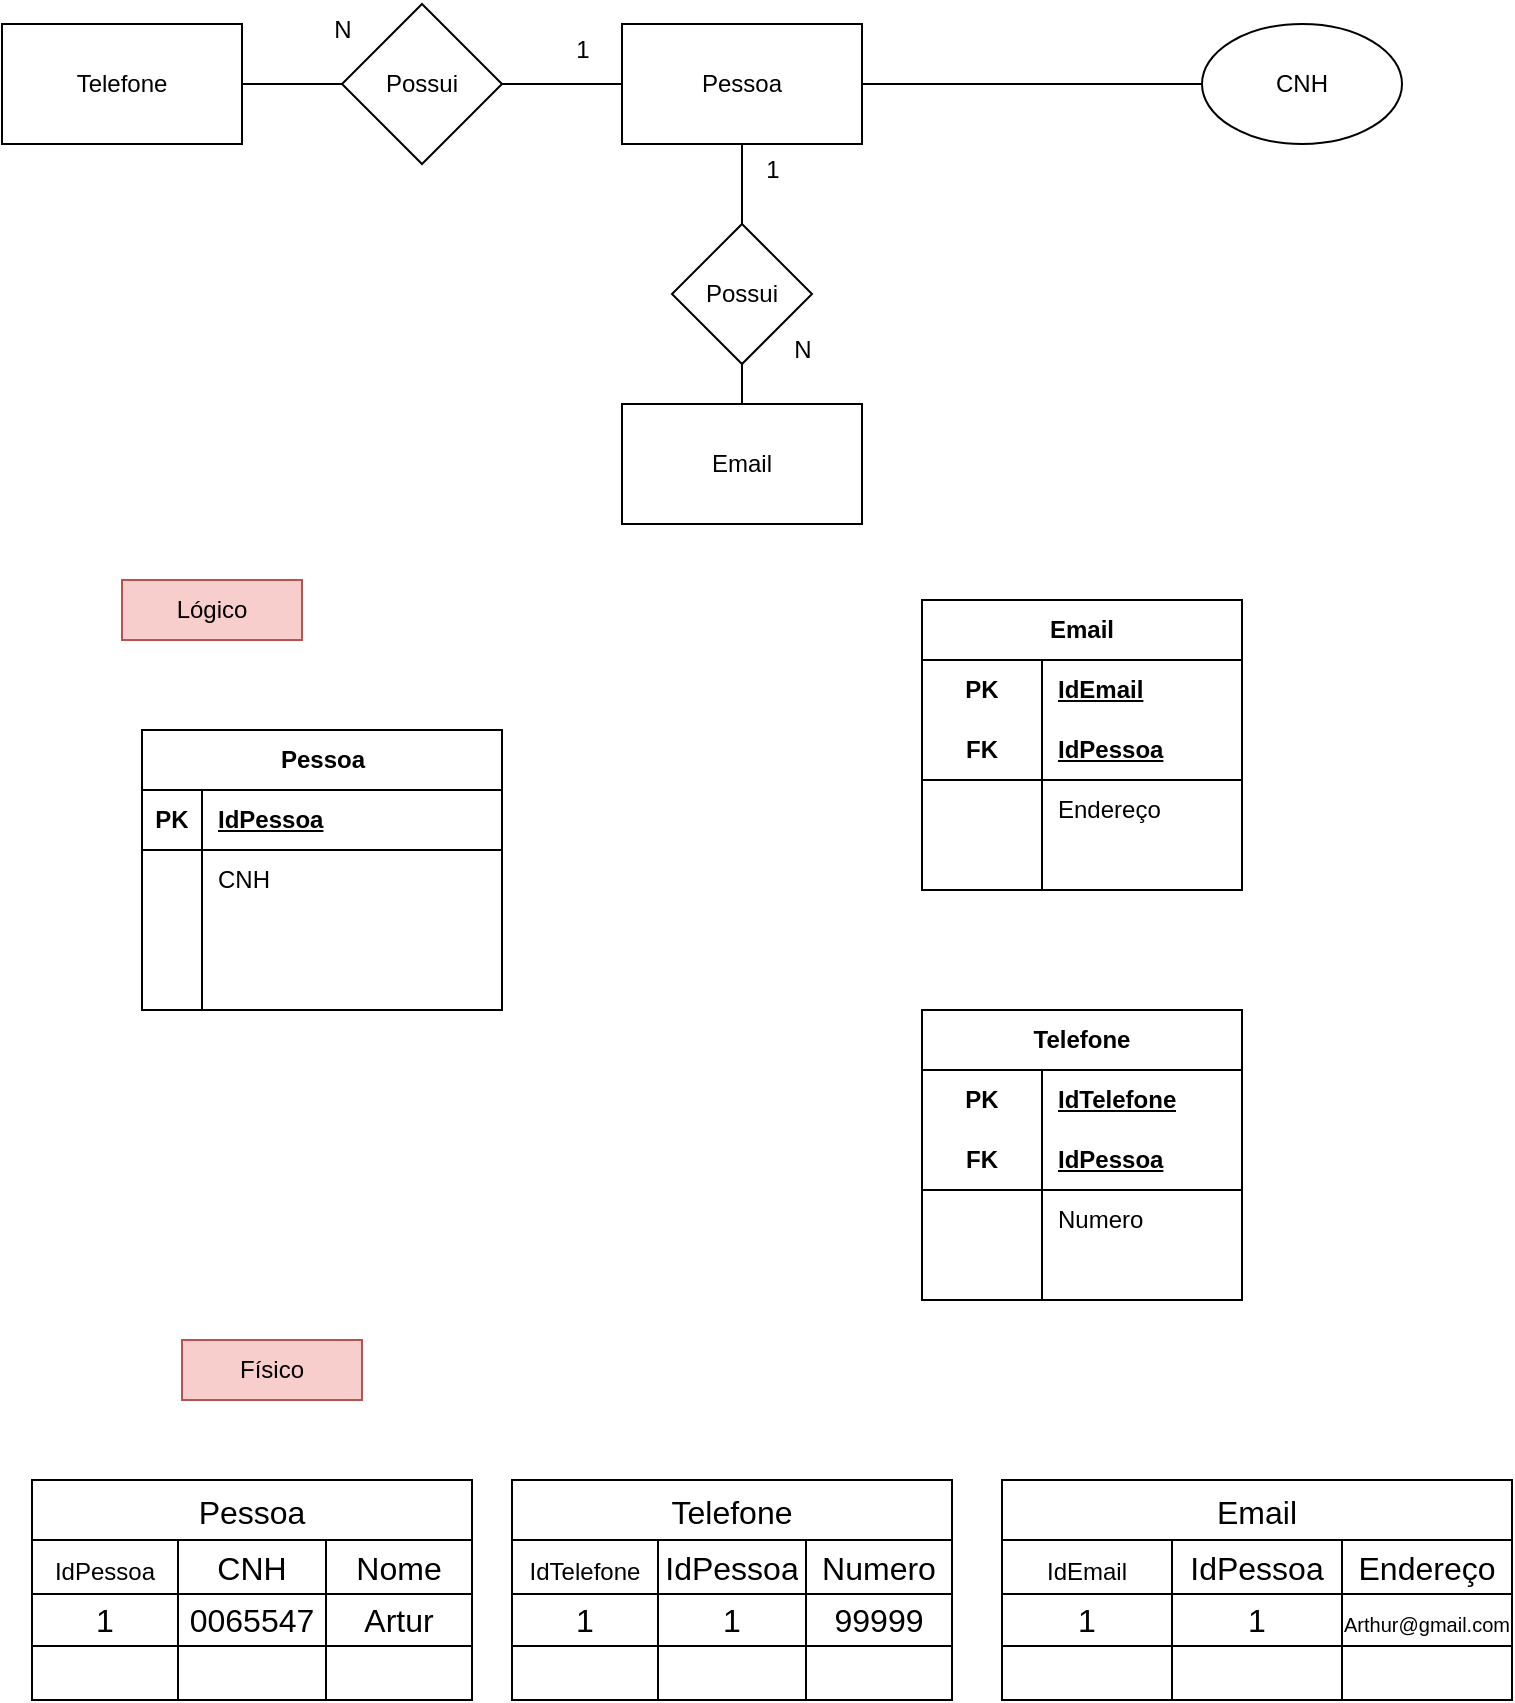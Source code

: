<mxfile version="21.6.5" type="device">
  <diagram name="Página-1" id="w6s2HXCuN9cjPwSU-ddr">
    <mxGraphModel dx="1050" dy="542" grid="1" gridSize="10" guides="1" tooltips="1" connect="1" arrows="1" fold="1" page="1" pageScale="1" pageWidth="827" pageHeight="1169" math="0" shadow="0">
      <root>
        <mxCell id="0" />
        <mxCell id="1" parent="0" />
        <mxCell id="c48iMOqWYTTzBndpg-Cr-2" value="Pessoa" style="rounded=0;whiteSpace=wrap;html=1;" parent="1" vertex="1">
          <mxGeometry x="340" y="52" width="120" height="60" as="geometry" />
        </mxCell>
        <mxCell id="c48iMOqWYTTzBndpg-Cr-3" value="Telefone" style="rounded=0;whiteSpace=wrap;html=1;" parent="1" vertex="1">
          <mxGeometry x="30" y="52" width="120" height="60" as="geometry" />
        </mxCell>
        <mxCell id="c48iMOqWYTTzBndpg-Cr-4" value="CNH" style="ellipse;whiteSpace=wrap;html=1;" parent="1" vertex="1">
          <mxGeometry x="630" y="52" width="100" height="60" as="geometry" />
        </mxCell>
        <mxCell id="c48iMOqWYTTzBndpg-Cr-5" value="Email" style="rounded=0;whiteSpace=wrap;html=1;" parent="1" vertex="1">
          <mxGeometry x="340" y="242" width="120" height="60" as="geometry" />
        </mxCell>
        <mxCell id="c48iMOqWYTTzBndpg-Cr-14" style="edgeStyle=orthogonalEdgeStyle;rounded=0;orthogonalLoop=1;jettySize=auto;html=1;strokeColor=none;" parent="1" source="c48iMOqWYTTzBndpg-Cr-6" target="c48iMOqWYTTzBndpg-Cr-5" edge="1">
          <mxGeometry relative="1" as="geometry" />
        </mxCell>
        <mxCell id="c48iMOqWYTTzBndpg-Cr-6" value="Possui" style="rhombus;whiteSpace=wrap;html=1;" parent="1" vertex="1">
          <mxGeometry x="365" y="152" width="70" height="70" as="geometry" />
        </mxCell>
        <mxCell id="c48iMOqWYTTzBndpg-Cr-7" value="Possui" style="rhombus;whiteSpace=wrap;html=1;" parent="1" vertex="1">
          <mxGeometry x="200" y="42" width="80" height="80" as="geometry" />
        </mxCell>
        <mxCell id="c48iMOqWYTTzBndpg-Cr-10" value="1" style="text;html=1;align=center;verticalAlign=middle;resizable=0;points=[];autosize=1;strokeColor=none;fillColor=none;" parent="1" vertex="1">
          <mxGeometry x="400" y="110" width="30" height="30" as="geometry" />
        </mxCell>
        <mxCell id="c48iMOqWYTTzBndpg-Cr-11" value="N" style="text;html=1;align=center;verticalAlign=middle;resizable=0;points=[];autosize=1;strokeColor=none;fillColor=none;" parent="1" vertex="1">
          <mxGeometry x="415" y="200" width="30" height="30" as="geometry" />
        </mxCell>
        <mxCell id="c48iMOqWYTTzBndpg-Cr-12" value="N" style="text;html=1;align=center;verticalAlign=middle;resizable=0;points=[];autosize=1;strokeColor=none;fillColor=none;" parent="1" vertex="1">
          <mxGeometry x="185" y="40" width="30" height="30" as="geometry" />
        </mxCell>
        <mxCell id="c48iMOqWYTTzBndpg-Cr-13" value="1" style="text;html=1;align=center;verticalAlign=middle;resizable=0;points=[];autosize=1;strokeColor=none;fillColor=none;" parent="1" vertex="1">
          <mxGeometry x="305" y="50" width="30" height="30" as="geometry" />
        </mxCell>
        <mxCell id="c48iMOqWYTTzBndpg-Cr-15" value="" style="endArrow=none;html=1;rounded=0;entryX=0.5;entryY=1;entryDx=0;entryDy=0;exitX=0.5;exitY=0;exitDx=0;exitDy=0;" parent="1" source="c48iMOqWYTTzBndpg-Cr-6" target="c48iMOqWYTTzBndpg-Cr-2" edge="1">
          <mxGeometry width="50" height="50" relative="1" as="geometry">
            <mxPoint x="395" y="152" as="sourcePoint" />
            <mxPoint x="445" y="102" as="targetPoint" />
          </mxGeometry>
        </mxCell>
        <mxCell id="c48iMOqWYTTzBndpg-Cr-16" value="" style="endArrow=none;html=1;rounded=0;exitX=1;exitY=0.5;exitDx=0;exitDy=0;entryX=0;entryY=0.5;entryDx=0;entryDy=0;" parent="1" source="c48iMOqWYTTzBndpg-Cr-2" target="c48iMOqWYTTzBndpg-Cr-4" edge="1">
          <mxGeometry width="50" height="50" relative="1" as="geometry">
            <mxPoint x="490" y="100" as="sourcePoint" />
            <mxPoint x="540" y="50" as="targetPoint" />
            <Array as="points" />
          </mxGeometry>
        </mxCell>
        <mxCell id="c48iMOqWYTTzBndpg-Cr-17" value="" style="endArrow=none;html=1;rounded=0;entryX=0;entryY=0.5;entryDx=0;entryDy=0;exitX=1;exitY=0.5;exitDx=0;exitDy=0;" parent="1" source="c48iMOqWYTTzBndpg-Cr-7" target="c48iMOqWYTTzBndpg-Cr-2" edge="1">
          <mxGeometry width="50" height="50" relative="1" as="geometry">
            <mxPoint x="300" y="90" as="sourcePoint" />
            <mxPoint x="350" y="40" as="targetPoint" />
          </mxGeometry>
        </mxCell>
        <mxCell id="c48iMOqWYTTzBndpg-Cr-18" value="" style="endArrow=none;html=1;rounded=0;entryX=0;entryY=0.5;entryDx=0;entryDy=0;exitX=1;exitY=0.5;exitDx=0;exitDy=0;" parent="1" source="c48iMOqWYTTzBndpg-Cr-3" target="c48iMOqWYTTzBndpg-Cr-7" edge="1">
          <mxGeometry width="50" height="50" relative="1" as="geometry">
            <mxPoint x="150" y="92" as="sourcePoint" />
            <mxPoint x="200" y="42" as="targetPoint" />
            <Array as="points" />
          </mxGeometry>
        </mxCell>
        <mxCell id="c48iMOqWYTTzBndpg-Cr-19" value="" style="endArrow=none;html=1;rounded=0;entryX=0.5;entryY=1;entryDx=0;entryDy=0;" parent="1" target="c48iMOqWYTTzBndpg-Cr-6" edge="1">
          <mxGeometry width="50" height="50" relative="1" as="geometry">
            <mxPoint x="400" y="242" as="sourcePoint" />
            <mxPoint x="440" y="192" as="targetPoint" />
          </mxGeometry>
        </mxCell>
        <mxCell id="Avi3vkmwuteyZWdYdr20-1" value="Pessoa" style="shape=table;startSize=30;container=1;collapsible=1;childLayout=tableLayout;fixedRows=1;rowLines=0;fontStyle=1;align=center;resizeLast=1;html=1;" vertex="1" parent="1">
          <mxGeometry x="100" y="405" width="180" height="140" as="geometry" />
        </mxCell>
        <mxCell id="Avi3vkmwuteyZWdYdr20-2" value="" style="shape=tableRow;horizontal=0;startSize=0;swimlaneHead=0;swimlaneBody=0;fillColor=none;collapsible=0;dropTarget=0;points=[[0,0.5],[1,0.5]];portConstraint=eastwest;top=0;left=0;right=0;bottom=1;" vertex="1" parent="Avi3vkmwuteyZWdYdr20-1">
          <mxGeometry y="30" width="180" height="30" as="geometry" />
        </mxCell>
        <mxCell id="Avi3vkmwuteyZWdYdr20-3" value="PK" style="shape=partialRectangle;connectable=0;fillColor=none;top=0;left=0;bottom=0;right=0;fontStyle=1;overflow=hidden;whiteSpace=wrap;html=1;" vertex="1" parent="Avi3vkmwuteyZWdYdr20-2">
          <mxGeometry width="30" height="30" as="geometry">
            <mxRectangle width="30" height="30" as="alternateBounds" />
          </mxGeometry>
        </mxCell>
        <mxCell id="Avi3vkmwuteyZWdYdr20-4" value="IdPessoa" style="shape=partialRectangle;connectable=0;fillColor=none;top=0;left=0;bottom=0;right=0;align=left;spacingLeft=6;fontStyle=5;overflow=hidden;whiteSpace=wrap;html=1;" vertex="1" parent="Avi3vkmwuteyZWdYdr20-2">
          <mxGeometry x="30" width="150" height="30" as="geometry">
            <mxRectangle width="150" height="30" as="alternateBounds" />
          </mxGeometry>
        </mxCell>
        <mxCell id="Avi3vkmwuteyZWdYdr20-5" value="" style="shape=tableRow;horizontal=0;startSize=0;swimlaneHead=0;swimlaneBody=0;fillColor=none;collapsible=0;dropTarget=0;points=[[0,0.5],[1,0.5]];portConstraint=eastwest;top=0;left=0;right=0;bottom=0;" vertex="1" parent="Avi3vkmwuteyZWdYdr20-1">
          <mxGeometry y="60" width="180" height="30" as="geometry" />
        </mxCell>
        <mxCell id="Avi3vkmwuteyZWdYdr20-6" value="" style="shape=partialRectangle;connectable=0;fillColor=none;top=0;left=0;bottom=0;right=0;editable=1;overflow=hidden;whiteSpace=wrap;html=1;" vertex="1" parent="Avi3vkmwuteyZWdYdr20-5">
          <mxGeometry width="30" height="30" as="geometry">
            <mxRectangle width="30" height="30" as="alternateBounds" />
          </mxGeometry>
        </mxCell>
        <mxCell id="Avi3vkmwuteyZWdYdr20-7" value="CNH" style="shape=partialRectangle;connectable=0;fillColor=none;top=0;left=0;bottom=0;right=0;align=left;spacingLeft=6;overflow=hidden;whiteSpace=wrap;html=1;" vertex="1" parent="Avi3vkmwuteyZWdYdr20-5">
          <mxGeometry x="30" width="150" height="30" as="geometry">
            <mxRectangle width="150" height="30" as="alternateBounds" />
          </mxGeometry>
        </mxCell>
        <mxCell id="Avi3vkmwuteyZWdYdr20-8" value="" style="shape=tableRow;horizontal=0;startSize=0;swimlaneHead=0;swimlaneBody=0;fillColor=none;collapsible=0;dropTarget=0;points=[[0,0.5],[1,0.5]];portConstraint=eastwest;top=0;left=0;right=0;bottom=0;" vertex="1" parent="Avi3vkmwuteyZWdYdr20-1">
          <mxGeometry y="90" width="180" height="30" as="geometry" />
        </mxCell>
        <mxCell id="Avi3vkmwuteyZWdYdr20-9" value="" style="shape=partialRectangle;connectable=0;fillColor=none;top=0;left=0;bottom=0;right=0;editable=1;overflow=hidden;whiteSpace=wrap;html=1;" vertex="1" parent="Avi3vkmwuteyZWdYdr20-8">
          <mxGeometry width="30" height="30" as="geometry">
            <mxRectangle width="30" height="30" as="alternateBounds" />
          </mxGeometry>
        </mxCell>
        <mxCell id="Avi3vkmwuteyZWdYdr20-10" value="" style="shape=partialRectangle;connectable=0;fillColor=none;top=0;left=0;bottom=0;right=0;align=left;spacingLeft=6;overflow=hidden;whiteSpace=wrap;html=1;" vertex="1" parent="Avi3vkmwuteyZWdYdr20-8">
          <mxGeometry x="30" width="150" height="30" as="geometry">
            <mxRectangle width="150" height="30" as="alternateBounds" />
          </mxGeometry>
        </mxCell>
        <mxCell id="Avi3vkmwuteyZWdYdr20-11" value="" style="shape=tableRow;horizontal=0;startSize=0;swimlaneHead=0;swimlaneBody=0;fillColor=none;collapsible=0;dropTarget=0;points=[[0,0.5],[1,0.5]];portConstraint=eastwest;top=0;left=0;right=0;bottom=0;" vertex="1" parent="Avi3vkmwuteyZWdYdr20-1">
          <mxGeometry y="120" width="180" height="20" as="geometry" />
        </mxCell>
        <mxCell id="Avi3vkmwuteyZWdYdr20-12" value="" style="shape=partialRectangle;connectable=0;fillColor=none;top=0;left=0;bottom=0;right=0;editable=1;overflow=hidden;whiteSpace=wrap;html=1;" vertex="1" parent="Avi3vkmwuteyZWdYdr20-11">
          <mxGeometry width="30" height="20" as="geometry">
            <mxRectangle width="30" height="20" as="alternateBounds" />
          </mxGeometry>
        </mxCell>
        <mxCell id="Avi3vkmwuteyZWdYdr20-13" value="&lt;span style=&quot;white-space: pre;&quot;&gt;&#x9;&lt;/span&gt;" style="shape=partialRectangle;connectable=0;fillColor=none;top=0;left=0;bottom=0;right=0;align=left;spacingLeft=6;overflow=hidden;whiteSpace=wrap;html=1;" vertex="1" parent="Avi3vkmwuteyZWdYdr20-11">
          <mxGeometry x="30" width="150" height="20" as="geometry">
            <mxRectangle width="150" height="20" as="alternateBounds" />
          </mxGeometry>
        </mxCell>
        <mxCell id="Avi3vkmwuteyZWdYdr20-14" value="Telefone" style="shape=table;startSize=30;container=1;collapsible=1;childLayout=tableLayout;fixedRows=1;rowLines=0;fontStyle=1;align=center;resizeLast=1;html=1;whiteSpace=wrap;fillStyle=auto;" vertex="1" parent="1">
          <mxGeometry x="490" y="545" width="160" height="145" as="geometry" />
        </mxCell>
        <mxCell id="Avi3vkmwuteyZWdYdr20-15" value="" style="shape=tableRow;horizontal=0;startSize=0;swimlaneHead=0;swimlaneBody=0;fillColor=none;collapsible=0;dropTarget=0;points=[[0,0.5],[1,0.5]];portConstraint=eastwest;top=0;left=0;right=0;bottom=0;html=1;" vertex="1" parent="Avi3vkmwuteyZWdYdr20-14">
          <mxGeometry y="30" width="160" height="30" as="geometry" />
        </mxCell>
        <mxCell id="Avi3vkmwuteyZWdYdr20-16" value="PK" style="shape=partialRectangle;connectable=0;fillColor=none;top=0;left=0;bottom=0;right=0;fontStyle=1;overflow=hidden;html=1;whiteSpace=wrap;" vertex="1" parent="Avi3vkmwuteyZWdYdr20-15">
          <mxGeometry width="60" height="30" as="geometry">
            <mxRectangle width="60" height="30" as="alternateBounds" />
          </mxGeometry>
        </mxCell>
        <mxCell id="Avi3vkmwuteyZWdYdr20-17" value="IdTelefone" style="shape=partialRectangle;connectable=0;fillColor=none;top=0;left=0;bottom=0;right=0;align=left;spacingLeft=6;fontStyle=5;overflow=hidden;html=1;whiteSpace=wrap;" vertex="1" parent="Avi3vkmwuteyZWdYdr20-15">
          <mxGeometry x="60" width="100" height="30" as="geometry">
            <mxRectangle width="100" height="30" as="alternateBounds" />
          </mxGeometry>
        </mxCell>
        <mxCell id="Avi3vkmwuteyZWdYdr20-18" value="" style="shape=tableRow;horizontal=0;startSize=0;swimlaneHead=0;swimlaneBody=0;fillColor=none;collapsible=0;dropTarget=0;points=[[0,0.5],[1,0.5]];portConstraint=eastwest;top=0;left=0;right=0;bottom=1;html=1;" vertex="1" parent="Avi3vkmwuteyZWdYdr20-14">
          <mxGeometry y="60" width="160" height="30" as="geometry" />
        </mxCell>
        <mxCell id="Avi3vkmwuteyZWdYdr20-19" value="FK" style="shape=partialRectangle;connectable=0;fillColor=none;top=0;left=0;bottom=0;right=0;fontStyle=1;overflow=hidden;html=1;whiteSpace=wrap;" vertex="1" parent="Avi3vkmwuteyZWdYdr20-18">
          <mxGeometry width="60" height="30" as="geometry">
            <mxRectangle width="60" height="30" as="alternateBounds" />
          </mxGeometry>
        </mxCell>
        <mxCell id="Avi3vkmwuteyZWdYdr20-20" value="IdPessoa" style="shape=partialRectangle;connectable=0;fillColor=none;top=0;left=0;bottom=0;right=0;align=left;spacingLeft=6;fontStyle=5;overflow=hidden;html=1;whiteSpace=wrap;" vertex="1" parent="Avi3vkmwuteyZWdYdr20-18">
          <mxGeometry x="60" width="100" height="30" as="geometry">
            <mxRectangle width="100" height="30" as="alternateBounds" />
          </mxGeometry>
        </mxCell>
        <mxCell id="Avi3vkmwuteyZWdYdr20-21" value="" style="shape=tableRow;horizontal=0;startSize=0;swimlaneHead=0;swimlaneBody=0;fillColor=none;collapsible=0;dropTarget=0;points=[[0,0.5],[1,0.5]];portConstraint=eastwest;top=0;left=0;right=0;bottom=0;html=1;" vertex="1" parent="Avi3vkmwuteyZWdYdr20-14">
          <mxGeometry y="90" width="160" height="30" as="geometry" />
        </mxCell>
        <mxCell id="Avi3vkmwuteyZWdYdr20-22" value="" style="shape=partialRectangle;connectable=0;fillColor=none;top=0;left=0;bottom=0;right=0;editable=1;overflow=hidden;html=1;whiteSpace=wrap;" vertex="1" parent="Avi3vkmwuteyZWdYdr20-21">
          <mxGeometry width="60" height="30" as="geometry">
            <mxRectangle width="60" height="30" as="alternateBounds" />
          </mxGeometry>
        </mxCell>
        <mxCell id="Avi3vkmwuteyZWdYdr20-23" value="Numero" style="shape=partialRectangle;connectable=0;fillColor=none;top=0;left=0;bottom=0;right=0;align=left;spacingLeft=6;overflow=hidden;html=1;whiteSpace=wrap;" vertex="1" parent="Avi3vkmwuteyZWdYdr20-21">
          <mxGeometry x="60" width="100" height="30" as="geometry">
            <mxRectangle width="100" height="30" as="alternateBounds" />
          </mxGeometry>
        </mxCell>
        <mxCell id="Avi3vkmwuteyZWdYdr20-24" value="" style="shape=tableRow;horizontal=0;startSize=0;swimlaneHead=0;swimlaneBody=0;fillColor=none;collapsible=0;dropTarget=0;points=[[0,0.5],[1,0.5]];portConstraint=eastwest;top=0;left=0;right=0;bottom=0;html=1;" vertex="1" parent="Avi3vkmwuteyZWdYdr20-14">
          <mxGeometry y="120" width="160" height="25" as="geometry" />
        </mxCell>
        <mxCell id="Avi3vkmwuteyZWdYdr20-25" value="" style="shape=partialRectangle;connectable=0;fillColor=none;top=0;left=0;bottom=0;right=0;editable=1;overflow=hidden;html=1;whiteSpace=wrap;" vertex="1" parent="Avi3vkmwuteyZWdYdr20-24">
          <mxGeometry width="60" height="25" as="geometry">
            <mxRectangle width="60" height="25" as="alternateBounds" />
          </mxGeometry>
        </mxCell>
        <mxCell id="Avi3vkmwuteyZWdYdr20-26" value="" style="shape=partialRectangle;connectable=0;fillColor=none;top=0;left=0;bottom=0;right=0;align=left;spacingLeft=6;overflow=hidden;html=1;whiteSpace=wrap;" vertex="1" parent="Avi3vkmwuteyZWdYdr20-24">
          <mxGeometry x="60" width="100" height="25" as="geometry">
            <mxRectangle width="100" height="25" as="alternateBounds" />
          </mxGeometry>
        </mxCell>
        <mxCell id="Avi3vkmwuteyZWdYdr20-27" value="Email" style="shape=table;startSize=30;container=1;collapsible=1;childLayout=tableLayout;fixedRows=1;rowLines=0;fontStyle=1;align=center;resizeLast=1;html=1;whiteSpace=wrap;fillStyle=auto;" vertex="1" parent="1">
          <mxGeometry x="490" y="340" width="160" height="145" as="geometry" />
        </mxCell>
        <mxCell id="Avi3vkmwuteyZWdYdr20-28" value="" style="shape=tableRow;horizontal=0;startSize=0;swimlaneHead=0;swimlaneBody=0;fillColor=none;collapsible=0;dropTarget=0;points=[[0,0.5],[1,0.5]];portConstraint=eastwest;top=0;left=0;right=0;bottom=0;html=1;" vertex="1" parent="Avi3vkmwuteyZWdYdr20-27">
          <mxGeometry y="30" width="160" height="30" as="geometry" />
        </mxCell>
        <mxCell id="Avi3vkmwuteyZWdYdr20-29" value="PK" style="shape=partialRectangle;connectable=0;fillColor=none;top=0;left=0;bottom=0;right=0;fontStyle=1;overflow=hidden;html=1;whiteSpace=wrap;" vertex="1" parent="Avi3vkmwuteyZWdYdr20-28">
          <mxGeometry width="60" height="30" as="geometry">
            <mxRectangle width="60" height="30" as="alternateBounds" />
          </mxGeometry>
        </mxCell>
        <mxCell id="Avi3vkmwuteyZWdYdr20-30" value="IdEmail" style="shape=partialRectangle;connectable=0;fillColor=none;top=0;left=0;bottom=0;right=0;align=left;spacingLeft=6;fontStyle=5;overflow=hidden;html=1;whiteSpace=wrap;" vertex="1" parent="Avi3vkmwuteyZWdYdr20-28">
          <mxGeometry x="60" width="100" height="30" as="geometry">
            <mxRectangle width="100" height="30" as="alternateBounds" />
          </mxGeometry>
        </mxCell>
        <mxCell id="Avi3vkmwuteyZWdYdr20-31" value="" style="shape=tableRow;horizontal=0;startSize=0;swimlaneHead=0;swimlaneBody=0;fillColor=none;collapsible=0;dropTarget=0;points=[[0,0.5],[1,0.5]];portConstraint=eastwest;top=0;left=0;right=0;bottom=1;html=1;" vertex="1" parent="Avi3vkmwuteyZWdYdr20-27">
          <mxGeometry y="60" width="160" height="30" as="geometry" />
        </mxCell>
        <mxCell id="Avi3vkmwuteyZWdYdr20-32" value="FK" style="shape=partialRectangle;connectable=0;fillColor=none;top=0;left=0;bottom=0;right=0;fontStyle=1;overflow=hidden;html=1;whiteSpace=wrap;" vertex="1" parent="Avi3vkmwuteyZWdYdr20-31">
          <mxGeometry width="60" height="30" as="geometry">
            <mxRectangle width="60" height="30" as="alternateBounds" />
          </mxGeometry>
        </mxCell>
        <mxCell id="Avi3vkmwuteyZWdYdr20-33" value="IdPessoa" style="shape=partialRectangle;connectable=0;fillColor=none;top=0;left=0;bottom=0;right=0;align=left;spacingLeft=6;fontStyle=5;overflow=hidden;html=1;whiteSpace=wrap;" vertex="1" parent="Avi3vkmwuteyZWdYdr20-31">
          <mxGeometry x="60" width="100" height="30" as="geometry">
            <mxRectangle width="100" height="30" as="alternateBounds" />
          </mxGeometry>
        </mxCell>
        <mxCell id="Avi3vkmwuteyZWdYdr20-34" value="" style="shape=tableRow;horizontal=0;startSize=0;swimlaneHead=0;swimlaneBody=0;fillColor=none;collapsible=0;dropTarget=0;points=[[0,0.5],[1,0.5]];portConstraint=eastwest;top=0;left=0;right=0;bottom=0;html=1;" vertex="1" parent="Avi3vkmwuteyZWdYdr20-27">
          <mxGeometry y="90" width="160" height="30" as="geometry" />
        </mxCell>
        <mxCell id="Avi3vkmwuteyZWdYdr20-35" value="" style="shape=partialRectangle;connectable=0;fillColor=none;top=0;left=0;bottom=0;right=0;editable=1;overflow=hidden;html=1;whiteSpace=wrap;" vertex="1" parent="Avi3vkmwuteyZWdYdr20-34">
          <mxGeometry width="60" height="30" as="geometry">
            <mxRectangle width="60" height="30" as="alternateBounds" />
          </mxGeometry>
        </mxCell>
        <mxCell id="Avi3vkmwuteyZWdYdr20-36" value="Endereço" style="shape=partialRectangle;connectable=0;fillColor=none;top=0;left=0;bottom=0;right=0;align=left;spacingLeft=6;overflow=hidden;html=1;whiteSpace=wrap;" vertex="1" parent="Avi3vkmwuteyZWdYdr20-34">
          <mxGeometry x="60" width="100" height="30" as="geometry">
            <mxRectangle width="100" height="30" as="alternateBounds" />
          </mxGeometry>
        </mxCell>
        <mxCell id="Avi3vkmwuteyZWdYdr20-37" value="" style="shape=tableRow;horizontal=0;startSize=0;swimlaneHead=0;swimlaneBody=0;fillColor=none;collapsible=0;dropTarget=0;points=[[0,0.5],[1,0.5]];portConstraint=eastwest;top=0;left=0;right=0;bottom=0;html=1;" vertex="1" parent="Avi3vkmwuteyZWdYdr20-27">
          <mxGeometry y="120" width="160" height="25" as="geometry" />
        </mxCell>
        <mxCell id="Avi3vkmwuteyZWdYdr20-38" value="" style="shape=partialRectangle;connectable=0;fillColor=none;top=0;left=0;bottom=0;right=0;editable=1;overflow=hidden;html=1;whiteSpace=wrap;" vertex="1" parent="Avi3vkmwuteyZWdYdr20-37">
          <mxGeometry width="60" height="25" as="geometry">
            <mxRectangle width="60" height="25" as="alternateBounds" />
          </mxGeometry>
        </mxCell>
        <mxCell id="Avi3vkmwuteyZWdYdr20-39" value="" style="shape=partialRectangle;connectable=0;fillColor=none;top=0;left=0;bottom=0;right=0;align=left;spacingLeft=6;overflow=hidden;html=1;whiteSpace=wrap;" vertex="1" parent="Avi3vkmwuteyZWdYdr20-37">
          <mxGeometry x="60" width="100" height="25" as="geometry">
            <mxRectangle width="100" height="25" as="alternateBounds" />
          </mxGeometry>
        </mxCell>
        <mxCell id="Avi3vkmwuteyZWdYdr20-44" value="Pessoa" style="shape=table;startSize=30;container=1;collapsible=0;childLayout=tableLayout;strokeColor=default;fontSize=16;" vertex="1" parent="1">
          <mxGeometry x="45" y="780" width="220" height="110" as="geometry" />
        </mxCell>
        <mxCell id="Avi3vkmwuteyZWdYdr20-45" value="" style="shape=tableRow;horizontal=0;startSize=0;swimlaneHead=0;swimlaneBody=0;strokeColor=inherit;top=0;left=0;bottom=0;right=0;collapsible=0;dropTarget=0;fillColor=none;points=[[0,0.5],[1,0.5]];portConstraint=eastwest;fontSize=16;" vertex="1" parent="Avi3vkmwuteyZWdYdr20-44">
          <mxGeometry y="30" width="220" height="27" as="geometry" />
        </mxCell>
        <mxCell id="Avi3vkmwuteyZWdYdr20-46" value="&lt;font style=&quot;font-size: 12px;&quot;&gt;IdPessoa&lt;/font&gt;" style="shape=partialRectangle;html=1;whiteSpace=wrap;connectable=0;strokeColor=inherit;overflow=hidden;fillColor=none;top=0;left=0;bottom=0;right=0;pointerEvents=1;fontSize=16;" vertex="1" parent="Avi3vkmwuteyZWdYdr20-45">
          <mxGeometry width="73" height="27" as="geometry">
            <mxRectangle width="73" height="27" as="alternateBounds" />
          </mxGeometry>
        </mxCell>
        <mxCell id="Avi3vkmwuteyZWdYdr20-47" value="CNH" style="shape=partialRectangle;html=1;whiteSpace=wrap;connectable=0;strokeColor=inherit;overflow=hidden;fillColor=none;top=0;left=0;bottom=0;right=0;pointerEvents=1;fontSize=16;" vertex="1" parent="Avi3vkmwuteyZWdYdr20-45">
          <mxGeometry x="73" width="74" height="27" as="geometry">
            <mxRectangle width="74" height="27" as="alternateBounds" />
          </mxGeometry>
        </mxCell>
        <mxCell id="Avi3vkmwuteyZWdYdr20-48" value="Nome" style="shape=partialRectangle;html=1;whiteSpace=wrap;connectable=0;strokeColor=inherit;overflow=hidden;fillColor=none;top=0;left=0;bottom=0;right=0;pointerEvents=1;fontSize=16;" vertex="1" parent="Avi3vkmwuteyZWdYdr20-45">
          <mxGeometry x="147" width="73" height="27" as="geometry">
            <mxRectangle width="73" height="27" as="alternateBounds" />
          </mxGeometry>
        </mxCell>
        <mxCell id="Avi3vkmwuteyZWdYdr20-49" value="" style="shape=tableRow;horizontal=0;startSize=0;swimlaneHead=0;swimlaneBody=0;strokeColor=inherit;top=0;left=0;bottom=0;right=0;collapsible=0;dropTarget=0;fillColor=none;points=[[0,0.5],[1,0.5]];portConstraint=eastwest;fontSize=16;" vertex="1" parent="Avi3vkmwuteyZWdYdr20-44">
          <mxGeometry y="57" width="220" height="26" as="geometry" />
        </mxCell>
        <mxCell id="Avi3vkmwuteyZWdYdr20-50" value="1" style="shape=partialRectangle;html=1;whiteSpace=wrap;connectable=0;strokeColor=inherit;overflow=hidden;fillColor=none;top=0;left=0;bottom=0;right=0;pointerEvents=1;fontSize=16;" vertex="1" parent="Avi3vkmwuteyZWdYdr20-49">
          <mxGeometry width="73" height="26" as="geometry">
            <mxRectangle width="73" height="26" as="alternateBounds" />
          </mxGeometry>
        </mxCell>
        <mxCell id="Avi3vkmwuteyZWdYdr20-51" value="0065547" style="shape=partialRectangle;html=1;whiteSpace=wrap;connectable=0;strokeColor=inherit;overflow=hidden;fillColor=none;top=0;left=0;bottom=0;right=0;pointerEvents=1;fontSize=16;" vertex="1" parent="Avi3vkmwuteyZWdYdr20-49">
          <mxGeometry x="73" width="74" height="26" as="geometry">
            <mxRectangle width="74" height="26" as="alternateBounds" />
          </mxGeometry>
        </mxCell>
        <mxCell id="Avi3vkmwuteyZWdYdr20-52" value="Artur" style="shape=partialRectangle;html=1;whiteSpace=wrap;connectable=0;strokeColor=inherit;overflow=hidden;fillColor=none;top=0;left=0;bottom=0;right=0;pointerEvents=1;fontSize=16;" vertex="1" parent="Avi3vkmwuteyZWdYdr20-49">
          <mxGeometry x="147" width="73" height="26" as="geometry">
            <mxRectangle width="73" height="26" as="alternateBounds" />
          </mxGeometry>
        </mxCell>
        <mxCell id="Avi3vkmwuteyZWdYdr20-53" value="" style="shape=tableRow;horizontal=0;startSize=0;swimlaneHead=0;swimlaneBody=0;strokeColor=inherit;top=0;left=0;bottom=0;right=0;collapsible=0;dropTarget=0;fillColor=none;points=[[0,0.5],[1,0.5]];portConstraint=eastwest;fontSize=16;" vertex="1" parent="Avi3vkmwuteyZWdYdr20-44">
          <mxGeometry y="83" width="220" height="27" as="geometry" />
        </mxCell>
        <mxCell id="Avi3vkmwuteyZWdYdr20-54" value="" style="shape=partialRectangle;html=1;whiteSpace=wrap;connectable=0;strokeColor=inherit;overflow=hidden;fillColor=none;top=0;left=0;bottom=0;right=0;pointerEvents=1;fontSize=16;" vertex="1" parent="Avi3vkmwuteyZWdYdr20-53">
          <mxGeometry width="73" height="27" as="geometry">
            <mxRectangle width="73" height="27" as="alternateBounds" />
          </mxGeometry>
        </mxCell>
        <mxCell id="Avi3vkmwuteyZWdYdr20-55" value="" style="shape=partialRectangle;html=1;whiteSpace=wrap;connectable=0;strokeColor=inherit;overflow=hidden;fillColor=none;top=0;left=0;bottom=0;right=0;pointerEvents=1;fontSize=16;" vertex="1" parent="Avi3vkmwuteyZWdYdr20-53">
          <mxGeometry x="73" width="74" height="27" as="geometry">
            <mxRectangle width="74" height="27" as="alternateBounds" />
          </mxGeometry>
        </mxCell>
        <mxCell id="Avi3vkmwuteyZWdYdr20-56" value="" style="shape=partialRectangle;html=1;whiteSpace=wrap;connectable=0;strokeColor=inherit;overflow=hidden;fillColor=none;top=0;left=0;bottom=0;right=0;pointerEvents=1;fontSize=16;" vertex="1" parent="Avi3vkmwuteyZWdYdr20-53">
          <mxGeometry x="147" width="73" height="27" as="geometry">
            <mxRectangle width="73" height="27" as="alternateBounds" />
          </mxGeometry>
        </mxCell>
        <mxCell id="Avi3vkmwuteyZWdYdr20-57" value="Telefone" style="shape=table;startSize=30;container=1;collapsible=0;childLayout=tableLayout;strokeColor=default;fontSize=16;" vertex="1" parent="1">
          <mxGeometry x="285" y="780" width="220" height="110" as="geometry" />
        </mxCell>
        <mxCell id="Avi3vkmwuteyZWdYdr20-58" value="" style="shape=tableRow;horizontal=0;startSize=0;swimlaneHead=0;swimlaneBody=0;strokeColor=inherit;top=0;left=0;bottom=0;right=0;collapsible=0;dropTarget=0;fillColor=none;points=[[0,0.5],[1,0.5]];portConstraint=eastwest;fontSize=16;" vertex="1" parent="Avi3vkmwuteyZWdYdr20-57">
          <mxGeometry y="30" width="220" height="27" as="geometry" />
        </mxCell>
        <mxCell id="Avi3vkmwuteyZWdYdr20-59" value="&lt;span style=&quot;font-size: 12px;&quot;&gt;IdTelefone&lt;/span&gt;" style="shape=partialRectangle;html=1;whiteSpace=wrap;connectable=0;strokeColor=inherit;overflow=hidden;fillColor=none;top=0;left=0;bottom=0;right=0;pointerEvents=1;fontSize=16;" vertex="1" parent="Avi3vkmwuteyZWdYdr20-58">
          <mxGeometry width="73" height="27" as="geometry">
            <mxRectangle width="73" height="27" as="alternateBounds" />
          </mxGeometry>
        </mxCell>
        <mxCell id="Avi3vkmwuteyZWdYdr20-60" value="IdPessoa" style="shape=partialRectangle;html=1;whiteSpace=wrap;connectable=0;strokeColor=inherit;overflow=hidden;fillColor=none;top=0;left=0;bottom=0;right=0;pointerEvents=1;fontSize=16;" vertex="1" parent="Avi3vkmwuteyZWdYdr20-58">
          <mxGeometry x="73" width="74" height="27" as="geometry">
            <mxRectangle width="74" height="27" as="alternateBounds" />
          </mxGeometry>
        </mxCell>
        <mxCell id="Avi3vkmwuteyZWdYdr20-61" value="Numero" style="shape=partialRectangle;html=1;whiteSpace=wrap;connectable=0;strokeColor=inherit;overflow=hidden;fillColor=none;top=0;left=0;bottom=0;right=0;pointerEvents=1;fontSize=16;" vertex="1" parent="Avi3vkmwuteyZWdYdr20-58">
          <mxGeometry x="147" width="73" height="27" as="geometry">
            <mxRectangle width="73" height="27" as="alternateBounds" />
          </mxGeometry>
        </mxCell>
        <mxCell id="Avi3vkmwuteyZWdYdr20-62" value="" style="shape=tableRow;horizontal=0;startSize=0;swimlaneHead=0;swimlaneBody=0;strokeColor=inherit;top=0;left=0;bottom=0;right=0;collapsible=0;dropTarget=0;fillColor=none;points=[[0,0.5],[1,0.5]];portConstraint=eastwest;fontSize=16;" vertex="1" parent="Avi3vkmwuteyZWdYdr20-57">
          <mxGeometry y="57" width="220" height="26" as="geometry" />
        </mxCell>
        <mxCell id="Avi3vkmwuteyZWdYdr20-63" value="1" style="shape=partialRectangle;html=1;whiteSpace=wrap;connectable=0;strokeColor=inherit;overflow=hidden;fillColor=none;top=0;left=0;bottom=0;right=0;pointerEvents=1;fontSize=16;" vertex="1" parent="Avi3vkmwuteyZWdYdr20-62">
          <mxGeometry width="73" height="26" as="geometry">
            <mxRectangle width="73" height="26" as="alternateBounds" />
          </mxGeometry>
        </mxCell>
        <mxCell id="Avi3vkmwuteyZWdYdr20-64" value="1" style="shape=partialRectangle;html=1;whiteSpace=wrap;connectable=0;strokeColor=inherit;overflow=hidden;fillColor=none;top=0;left=0;bottom=0;right=0;pointerEvents=1;fontSize=16;" vertex="1" parent="Avi3vkmwuteyZWdYdr20-62">
          <mxGeometry x="73" width="74" height="26" as="geometry">
            <mxRectangle width="74" height="26" as="alternateBounds" />
          </mxGeometry>
        </mxCell>
        <mxCell id="Avi3vkmwuteyZWdYdr20-65" value="99999" style="shape=partialRectangle;html=1;whiteSpace=wrap;connectable=0;strokeColor=inherit;overflow=hidden;fillColor=none;top=0;left=0;bottom=0;right=0;pointerEvents=1;fontSize=16;" vertex="1" parent="Avi3vkmwuteyZWdYdr20-62">
          <mxGeometry x="147" width="73" height="26" as="geometry">
            <mxRectangle width="73" height="26" as="alternateBounds" />
          </mxGeometry>
        </mxCell>
        <mxCell id="Avi3vkmwuteyZWdYdr20-66" value="" style="shape=tableRow;horizontal=0;startSize=0;swimlaneHead=0;swimlaneBody=0;strokeColor=inherit;top=0;left=0;bottom=0;right=0;collapsible=0;dropTarget=0;fillColor=none;points=[[0,0.5],[1,0.5]];portConstraint=eastwest;fontSize=16;" vertex="1" parent="Avi3vkmwuteyZWdYdr20-57">
          <mxGeometry y="83" width="220" height="27" as="geometry" />
        </mxCell>
        <mxCell id="Avi3vkmwuteyZWdYdr20-67" value="" style="shape=partialRectangle;html=1;whiteSpace=wrap;connectable=0;strokeColor=inherit;overflow=hidden;fillColor=none;top=0;left=0;bottom=0;right=0;pointerEvents=1;fontSize=16;" vertex="1" parent="Avi3vkmwuteyZWdYdr20-66">
          <mxGeometry width="73" height="27" as="geometry">
            <mxRectangle width="73" height="27" as="alternateBounds" />
          </mxGeometry>
        </mxCell>
        <mxCell id="Avi3vkmwuteyZWdYdr20-68" value="" style="shape=partialRectangle;html=1;whiteSpace=wrap;connectable=0;strokeColor=inherit;overflow=hidden;fillColor=none;top=0;left=0;bottom=0;right=0;pointerEvents=1;fontSize=16;" vertex="1" parent="Avi3vkmwuteyZWdYdr20-66">
          <mxGeometry x="73" width="74" height="27" as="geometry">
            <mxRectangle width="74" height="27" as="alternateBounds" />
          </mxGeometry>
        </mxCell>
        <mxCell id="Avi3vkmwuteyZWdYdr20-69" value="" style="shape=partialRectangle;html=1;whiteSpace=wrap;connectable=0;strokeColor=inherit;overflow=hidden;fillColor=none;top=0;left=0;bottom=0;right=0;pointerEvents=1;fontSize=16;" vertex="1" parent="Avi3vkmwuteyZWdYdr20-66">
          <mxGeometry x="147" width="73" height="27" as="geometry">
            <mxRectangle width="73" height="27" as="alternateBounds" />
          </mxGeometry>
        </mxCell>
        <mxCell id="Avi3vkmwuteyZWdYdr20-70" value="Email" style="shape=table;startSize=30;container=1;collapsible=0;childLayout=tableLayout;strokeColor=default;fontSize=16;" vertex="1" parent="1">
          <mxGeometry x="530" y="780" width="255" height="110" as="geometry" />
        </mxCell>
        <mxCell id="Avi3vkmwuteyZWdYdr20-71" value="" style="shape=tableRow;horizontal=0;startSize=0;swimlaneHead=0;swimlaneBody=0;strokeColor=inherit;top=0;left=0;bottom=0;right=0;collapsible=0;dropTarget=0;fillColor=none;points=[[0,0.5],[1,0.5]];portConstraint=eastwest;fontSize=16;" vertex="1" parent="Avi3vkmwuteyZWdYdr20-70">
          <mxGeometry y="30" width="255" height="27" as="geometry" />
        </mxCell>
        <mxCell id="Avi3vkmwuteyZWdYdr20-72" value="&lt;span style=&quot;font-size: 12px;&quot;&gt;IdEmail&lt;/span&gt;" style="shape=partialRectangle;html=1;whiteSpace=wrap;connectable=0;strokeColor=inherit;overflow=hidden;fillColor=none;top=0;left=0;bottom=0;right=0;pointerEvents=1;fontSize=16;" vertex="1" parent="Avi3vkmwuteyZWdYdr20-71">
          <mxGeometry width="85" height="27" as="geometry">
            <mxRectangle width="85" height="27" as="alternateBounds" />
          </mxGeometry>
        </mxCell>
        <mxCell id="Avi3vkmwuteyZWdYdr20-73" value="IdPessoa" style="shape=partialRectangle;html=1;whiteSpace=wrap;connectable=0;strokeColor=inherit;overflow=hidden;fillColor=none;top=0;left=0;bottom=0;right=0;pointerEvents=1;fontSize=16;" vertex="1" parent="Avi3vkmwuteyZWdYdr20-71">
          <mxGeometry x="85" width="85" height="27" as="geometry">
            <mxRectangle width="85" height="27" as="alternateBounds" />
          </mxGeometry>
        </mxCell>
        <mxCell id="Avi3vkmwuteyZWdYdr20-74" value="Endereço" style="shape=partialRectangle;html=1;whiteSpace=wrap;connectable=0;strokeColor=inherit;overflow=hidden;fillColor=none;top=0;left=0;bottom=0;right=0;pointerEvents=1;fontSize=16;" vertex="1" parent="Avi3vkmwuteyZWdYdr20-71">
          <mxGeometry x="170" width="85" height="27" as="geometry">
            <mxRectangle width="85" height="27" as="alternateBounds" />
          </mxGeometry>
        </mxCell>
        <mxCell id="Avi3vkmwuteyZWdYdr20-75" value="" style="shape=tableRow;horizontal=0;startSize=0;swimlaneHead=0;swimlaneBody=0;strokeColor=inherit;top=0;left=0;bottom=0;right=0;collapsible=0;dropTarget=0;fillColor=none;points=[[0,0.5],[1,0.5]];portConstraint=eastwest;fontSize=16;" vertex="1" parent="Avi3vkmwuteyZWdYdr20-70">
          <mxGeometry y="57" width="255" height="26" as="geometry" />
        </mxCell>
        <mxCell id="Avi3vkmwuteyZWdYdr20-76" value="1" style="shape=partialRectangle;html=1;whiteSpace=wrap;connectable=0;strokeColor=inherit;overflow=hidden;fillColor=none;top=0;left=0;bottom=0;right=0;pointerEvents=1;fontSize=16;" vertex="1" parent="Avi3vkmwuteyZWdYdr20-75">
          <mxGeometry width="85" height="26" as="geometry">
            <mxRectangle width="85" height="26" as="alternateBounds" />
          </mxGeometry>
        </mxCell>
        <mxCell id="Avi3vkmwuteyZWdYdr20-77" value="1" style="shape=partialRectangle;html=1;whiteSpace=wrap;connectable=0;strokeColor=inherit;overflow=hidden;fillColor=none;top=0;left=0;bottom=0;right=0;pointerEvents=1;fontSize=16;" vertex="1" parent="Avi3vkmwuteyZWdYdr20-75">
          <mxGeometry x="85" width="85" height="26" as="geometry">
            <mxRectangle width="85" height="26" as="alternateBounds" />
          </mxGeometry>
        </mxCell>
        <mxCell id="Avi3vkmwuteyZWdYdr20-78" value="&lt;font style=&quot;font-size: 10px;&quot;&gt;Arthur@gmail.com&lt;/font&gt;" style="shape=partialRectangle;html=1;whiteSpace=wrap;connectable=0;strokeColor=inherit;overflow=hidden;fillColor=none;top=0;left=0;bottom=0;right=0;pointerEvents=1;fontSize=16;" vertex="1" parent="Avi3vkmwuteyZWdYdr20-75">
          <mxGeometry x="170" width="85" height="26" as="geometry">
            <mxRectangle width="85" height="26" as="alternateBounds" />
          </mxGeometry>
        </mxCell>
        <mxCell id="Avi3vkmwuteyZWdYdr20-79" value="" style="shape=tableRow;horizontal=0;startSize=0;swimlaneHead=0;swimlaneBody=0;strokeColor=inherit;top=0;left=0;bottom=0;right=0;collapsible=0;dropTarget=0;fillColor=none;points=[[0,0.5],[1,0.5]];portConstraint=eastwest;fontSize=16;" vertex="1" parent="Avi3vkmwuteyZWdYdr20-70">
          <mxGeometry y="83" width="255" height="27" as="geometry" />
        </mxCell>
        <mxCell id="Avi3vkmwuteyZWdYdr20-80" value="" style="shape=partialRectangle;html=1;whiteSpace=wrap;connectable=0;strokeColor=inherit;overflow=hidden;fillColor=none;top=0;left=0;bottom=0;right=0;pointerEvents=1;fontSize=16;" vertex="1" parent="Avi3vkmwuteyZWdYdr20-79">
          <mxGeometry width="85" height="27" as="geometry">
            <mxRectangle width="85" height="27" as="alternateBounds" />
          </mxGeometry>
        </mxCell>
        <mxCell id="Avi3vkmwuteyZWdYdr20-81" value="" style="shape=partialRectangle;html=1;whiteSpace=wrap;connectable=0;strokeColor=inherit;overflow=hidden;fillColor=none;top=0;left=0;bottom=0;right=0;pointerEvents=1;fontSize=16;" vertex="1" parent="Avi3vkmwuteyZWdYdr20-79">
          <mxGeometry x="85" width="85" height="27" as="geometry">
            <mxRectangle width="85" height="27" as="alternateBounds" />
          </mxGeometry>
        </mxCell>
        <mxCell id="Avi3vkmwuteyZWdYdr20-82" value="" style="shape=partialRectangle;html=1;whiteSpace=wrap;connectable=0;strokeColor=inherit;overflow=hidden;fillColor=none;top=0;left=0;bottom=0;right=0;pointerEvents=1;fontSize=16;" vertex="1" parent="Avi3vkmwuteyZWdYdr20-79">
          <mxGeometry x="170" width="85" height="27" as="geometry">
            <mxRectangle width="85" height="27" as="alternateBounds" />
          </mxGeometry>
        </mxCell>
        <mxCell id="Avi3vkmwuteyZWdYdr20-83" value="Lógico" style="rounded=0;whiteSpace=wrap;html=1;fillColor=#f8cecc;strokeColor=#b85450;" vertex="1" parent="1">
          <mxGeometry x="90" y="330" width="90" height="30" as="geometry" />
        </mxCell>
        <mxCell id="Avi3vkmwuteyZWdYdr20-84" value="Físico" style="rounded=0;whiteSpace=wrap;html=1;fillColor=#f8cecc;strokeColor=#b85450;" vertex="1" parent="1">
          <mxGeometry x="120" y="710" width="90" height="30" as="geometry" />
        </mxCell>
      </root>
    </mxGraphModel>
  </diagram>
</mxfile>
